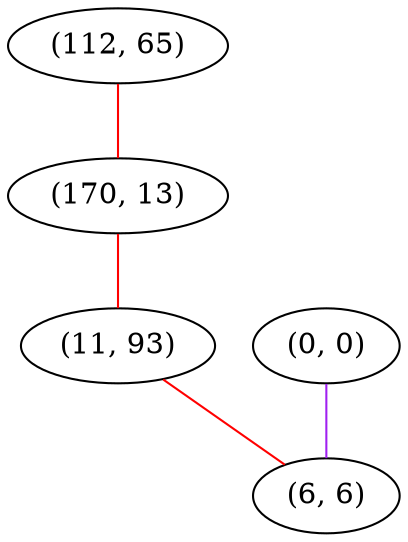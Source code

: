graph "" {
"(112, 65)";
"(170, 13)";
"(11, 93)";
"(0, 0)";
"(6, 6)";
"(112, 65)" -- "(170, 13)"  [color=red, key=0, weight=1];
"(170, 13)" -- "(11, 93)"  [color=red, key=0, weight=1];
"(11, 93)" -- "(6, 6)"  [color=red, key=0, weight=1];
"(0, 0)" -- "(6, 6)"  [color=purple, key=0, weight=4];
}
